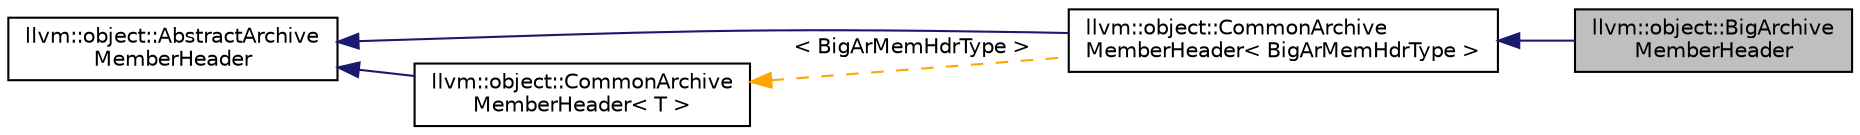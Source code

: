 digraph "llvm::object::BigArchiveMemberHeader"
{
 // LATEX_PDF_SIZE
  bgcolor="transparent";
  edge [fontname="Helvetica",fontsize="10",labelfontname="Helvetica",labelfontsize="10"];
  node [fontname="Helvetica",fontsize="10",shape=record];
  rankdir="LR";
  Node1 [label="llvm::object::BigArchive\lMemberHeader",height=0.2,width=0.4,color="black", fillcolor="grey75", style="filled", fontcolor="black",tooltip=" "];
  Node2 -> Node1 [dir="back",color="midnightblue",fontsize="10",style="solid",fontname="Helvetica"];
  Node2 [label="llvm::object::CommonArchive\lMemberHeader\< BigArMemHdrType \>",height=0.2,width=0.4,color="black",URL="$classllvm_1_1object_1_1CommonArchiveMemberHeader.html",tooltip=" "];
  Node3 -> Node2 [dir="back",color="midnightblue",fontsize="10",style="solid",fontname="Helvetica"];
  Node3 [label="llvm::object::AbstractArchive\lMemberHeader",height=0.2,width=0.4,color="black",URL="$classllvm_1_1object_1_1AbstractArchiveMemberHeader.html",tooltip=" "];
  Node4 -> Node2 [dir="back",color="orange",fontsize="10",style="dashed",label=" \< BigArMemHdrType \>" ,fontname="Helvetica"];
  Node4 [label="llvm::object::CommonArchive\lMemberHeader\< T \>",height=0.2,width=0.4,color="black",URL="$classllvm_1_1object_1_1CommonArchiveMemberHeader.html",tooltip=" "];
  Node3 -> Node4 [dir="back",color="midnightblue",fontsize="10",style="solid",fontname="Helvetica"];
}
